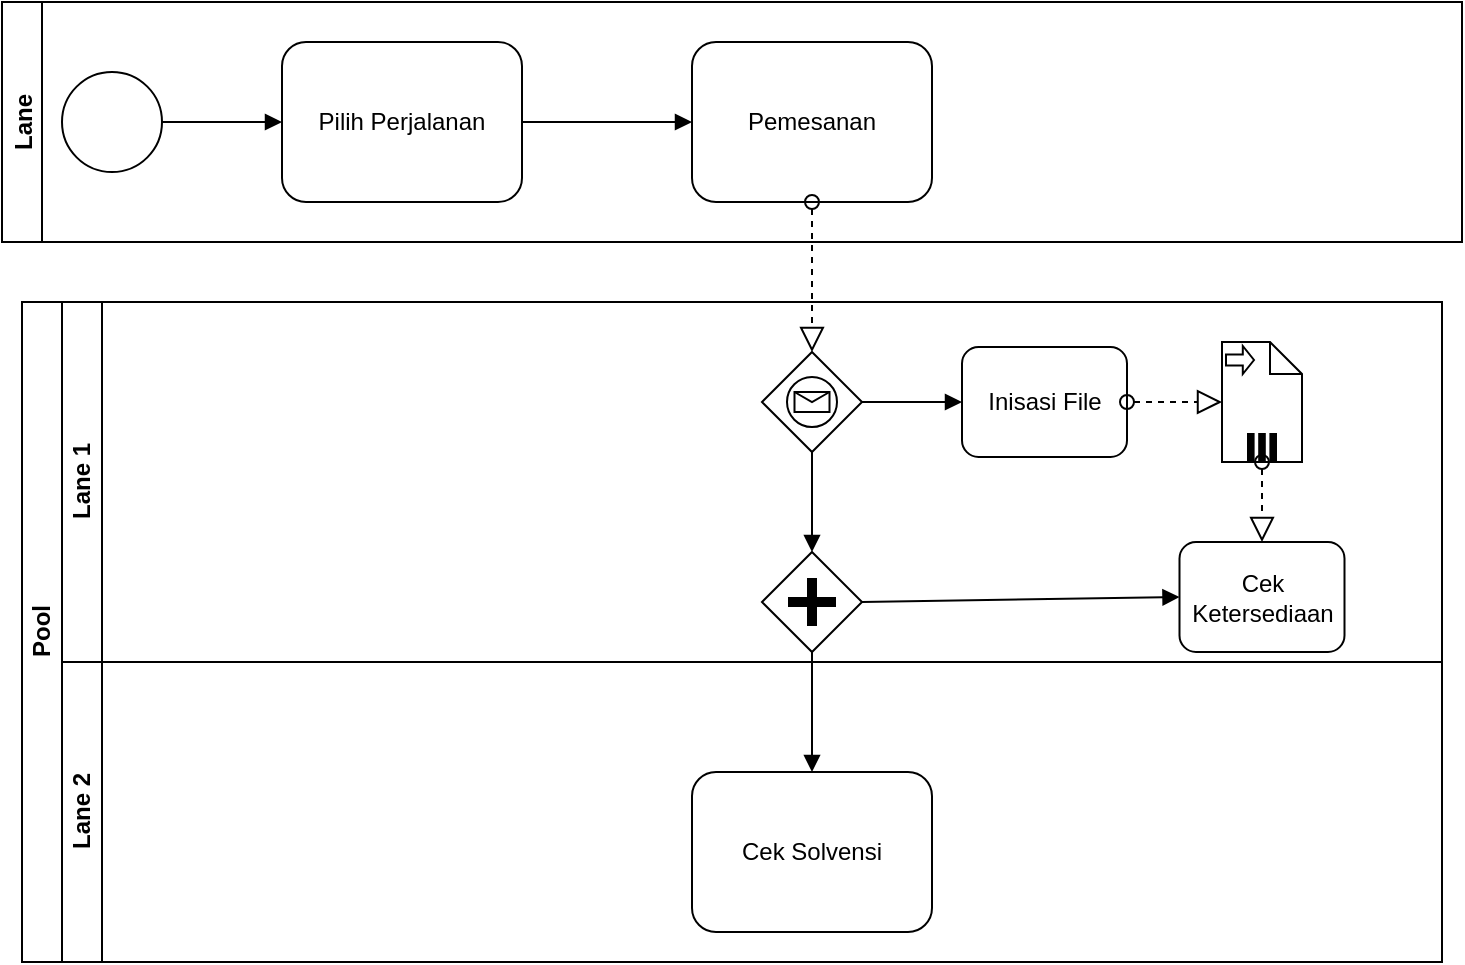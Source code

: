 <mxfile version="13.7.3" type="github">
  <diagram name="Page-1" id="2a216829-ef6e-dabb-86c1-c78162f3ba2b">
    <mxGraphModel dx="1038" dy="580" grid="1" gridSize="10" guides="1" tooltips="1" connect="1" arrows="1" fold="1" page="1" pageScale="1" pageWidth="1100" pageHeight="850" background="#ffffff" math="0" shadow="0">
      <root>
        <mxCell id="0" />
        <mxCell id="1" parent="0" />
        <mxCell id="cdl7iaLPo2ihgi0OGeSs-6" value="" style="shape=mxgraph.bpmn.shape;html=1;verticalLabelPosition=bottom;labelBackgroundColor=#ffffff;verticalAlign=top;align=center;perimeter=ellipsePerimeter;outlineConnect=0;outline=standard;symbol=general;" parent="1" vertex="1">
          <mxGeometry x="50" y="70" width="50" height="50" as="geometry" />
        </mxCell>
        <mxCell id="cdl7iaLPo2ihgi0OGeSs-7" value="" style="endArrow=block;endFill=1;endSize=6;html=1;exitX=1;exitY=0.5;exitDx=0;exitDy=0;" parent="1" source="cdl7iaLPo2ihgi0OGeSs-6" target="cdl7iaLPo2ihgi0OGeSs-8" edge="1">
          <mxGeometry width="100" relative="1" as="geometry">
            <mxPoint x="380" y="300" as="sourcePoint" />
            <mxPoint x="170" y="95" as="targetPoint" />
          </mxGeometry>
        </mxCell>
        <mxCell id="cdl7iaLPo2ihgi0OGeSs-8" value="Pilih Perjalanan" style="shape=ext;rounded=1;html=1;whiteSpace=wrap;" parent="1" vertex="1">
          <mxGeometry x="160" y="55" width="120" height="80" as="geometry" />
        </mxCell>
        <mxCell id="cdl7iaLPo2ihgi0OGeSs-9" value="" style="endArrow=block;endFill=1;endSize=6;html=1;exitX=1;exitY=0.5;exitDx=0;exitDy=0;" parent="1" source="cdl7iaLPo2ihgi0OGeSs-8" target="cdl7iaLPo2ihgi0OGeSs-10" edge="1">
          <mxGeometry width="100" relative="1" as="geometry">
            <mxPoint x="380" y="300" as="sourcePoint" />
            <mxPoint x="370" y="95" as="targetPoint" />
          </mxGeometry>
        </mxCell>
        <mxCell id="cdl7iaLPo2ihgi0OGeSs-10" value="Pemesanan" style="shape=ext;rounded=1;html=1;whiteSpace=wrap;" parent="1" vertex="1">
          <mxGeometry x="365" y="55" width="120" height="80" as="geometry" />
        </mxCell>
        <mxCell id="cdl7iaLPo2ihgi0OGeSs-12" value="" style="shape=mxgraph.bpmn.shape;html=1;verticalLabelPosition=bottom;labelBackgroundColor=#ffffff;verticalAlign=top;align=center;perimeter=rhombusPerimeter;background=gateway;outlineConnect=0;outline=standard;symbol=message;" parent="1" vertex="1">
          <mxGeometry x="400" y="210" width="50" height="50" as="geometry" />
        </mxCell>
        <mxCell id="cdl7iaLPo2ihgi0OGeSs-13" value="" style="startArrow=oval;startFill=0;startSize=7;endArrow=block;endFill=0;endSize=10;dashed=1;html=1;exitX=0.5;exitY=1;exitDx=0;exitDy=0;entryX=0.5;entryY=0;entryDx=0;entryDy=0;" parent="1" source="cdl7iaLPo2ihgi0OGeSs-10" target="cdl7iaLPo2ihgi0OGeSs-12" edge="1">
          <mxGeometry width="100" relative="1" as="geometry">
            <mxPoint x="380" y="300" as="sourcePoint" />
            <mxPoint x="480" y="300" as="targetPoint" />
          </mxGeometry>
        </mxCell>
        <mxCell id="cdl7iaLPo2ihgi0OGeSs-14" value="" style="endArrow=block;endFill=1;endSize=6;html=1;exitX=1;exitY=0.5;exitDx=0;exitDy=0;" parent="1" source="cdl7iaLPo2ihgi0OGeSs-12" edge="1">
          <mxGeometry width="100" relative="1" as="geometry">
            <mxPoint x="470" y="240" as="sourcePoint" />
            <mxPoint x="500" y="235" as="targetPoint" />
          </mxGeometry>
        </mxCell>
        <mxCell id="cdl7iaLPo2ihgi0OGeSs-15" value="Inisasi File" style="shape=ext;rounded=1;html=1;whiteSpace=wrap;" parent="1" vertex="1">
          <mxGeometry x="500" y="207.5" width="82.5" height="55" as="geometry" />
        </mxCell>
        <mxCell id="cdl7iaLPo2ihgi0OGeSs-17" value="" style="startArrow=oval;startFill=0;startSize=7;endArrow=block;endFill=0;endSize=10;dashed=1;html=1;exitX=1;exitY=0.5;exitDx=0;exitDy=0;" parent="1" source="cdl7iaLPo2ihgi0OGeSs-15" target="cdl7iaLPo2ihgi0OGeSs-18" edge="1">
          <mxGeometry width="100" relative="1" as="geometry">
            <mxPoint x="380" y="300" as="sourcePoint" />
            <mxPoint x="650" y="235" as="targetPoint" />
          </mxGeometry>
        </mxCell>
        <mxCell id="cdl7iaLPo2ihgi0OGeSs-18" value="" style="shape=note;whiteSpace=wrap;size=16;html=1;dropTarget=0;" parent="1" vertex="1">
          <mxGeometry x="630" y="205" width="40" height="60" as="geometry" />
        </mxCell>
        <mxCell id="cdl7iaLPo2ihgi0OGeSs-19" value="" style="html=1;shape=singleArrow;arrowWidth=0.4;arrowSize=0.4;outlineConnect=0;" parent="cdl7iaLPo2ihgi0OGeSs-18" vertex="1">
          <mxGeometry width="14" height="14" relative="1" as="geometry">
            <mxPoint x="2" y="2" as="offset" />
          </mxGeometry>
        </mxCell>
        <mxCell id="cdl7iaLPo2ihgi0OGeSs-20" value="" style="html=1;whiteSpace=wrap;shape=parallelMarker;outlineConnect=0;" parent="cdl7iaLPo2ihgi0OGeSs-18" vertex="1">
          <mxGeometry x="0.5" y="1" width="14" height="14" relative="1" as="geometry">
            <mxPoint x="-7" y="-14" as="offset" />
          </mxGeometry>
        </mxCell>
        <mxCell id="cdl7iaLPo2ihgi0OGeSs-21" value="" style="shape=mxgraph.bpmn.shape;html=1;verticalLabelPosition=bottom;labelBackgroundColor=#ffffff;verticalAlign=top;align=center;perimeter=rhombusPerimeter;background=gateway;outlineConnect=0;outline=none;symbol=parallelGw;" parent="1" vertex="1">
          <mxGeometry x="400" y="310" width="50" height="50" as="geometry" />
        </mxCell>
        <mxCell id="cdl7iaLPo2ihgi0OGeSs-22" value="" style="endArrow=block;endFill=1;endSize=6;html=1;exitX=0.5;exitY=1;exitDx=0;exitDy=0;entryX=0.5;entryY=0;entryDx=0;entryDy=0;" parent="1" source="cdl7iaLPo2ihgi0OGeSs-12" target="cdl7iaLPo2ihgi0OGeSs-21" edge="1">
          <mxGeometry width="100" relative="1" as="geometry">
            <mxPoint x="380" y="300" as="sourcePoint" />
            <mxPoint x="480" y="300" as="targetPoint" />
          </mxGeometry>
        </mxCell>
        <mxCell id="cdl7iaLPo2ihgi0OGeSs-23" value="" style="endArrow=block;endFill=1;endSize=6;html=1;exitX=1;exitY=0.5;exitDx=0;exitDy=0;entryX=0;entryY=0.5;entryDx=0;entryDy=0;" parent="1" source="cdl7iaLPo2ihgi0OGeSs-21" target="cdl7iaLPo2ihgi0OGeSs-24" edge="1">
          <mxGeometry width="100" relative="1" as="geometry">
            <mxPoint x="380" y="400" as="sourcePoint" />
            <mxPoint x="480" y="380" as="targetPoint" />
          </mxGeometry>
        </mxCell>
        <mxCell id="cdl7iaLPo2ihgi0OGeSs-25" value="" style="startArrow=oval;startFill=0;startSize=7;endArrow=block;endFill=0;endSize=10;dashed=1;html=1;exitX=0.5;exitY=1;exitDx=0;exitDy=0;entryX=0.5;entryY=0;entryDx=0;entryDy=0;exitPerimeter=0;" parent="1" source="cdl7iaLPo2ihgi0OGeSs-18" target="cdl7iaLPo2ihgi0OGeSs-24" edge="1">
          <mxGeometry width="100" relative="1" as="geometry">
            <mxPoint x="380" y="400" as="sourcePoint" />
            <mxPoint x="480" y="400" as="targetPoint" />
          </mxGeometry>
        </mxCell>
        <mxCell id="cdl7iaLPo2ihgi0OGeSs-28" value="" style="endArrow=block;endFill=1;endSize=6;html=1;exitX=0.5;exitY=1;exitDx=0;exitDy=0;entryX=0.5;entryY=0;entryDx=0;entryDy=0;" parent="1" source="cdl7iaLPo2ihgi0OGeSs-21" target="cdl7iaLPo2ihgi0OGeSs-27" edge="1">
          <mxGeometry width="100" relative="1" as="geometry">
            <mxPoint x="380" y="490" as="sourcePoint" />
            <mxPoint x="480" y="490" as="targetPoint" />
          </mxGeometry>
        </mxCell>
        <mxCell id="cdl7iaLPo2ihgi0OGeSs-33" value="Pool" style="swimlane;html=1;childLayout=stackLayout;resizeParent=1;resizeParentMax=0;horizontal=0;startSize=20;horizontalStack=0;" parent="1" vertex="1">
          <mxGeometry x="30" y="185" width="710" height="330" as="geometry" />
        </mxCell>
        <mxCell id="cdl7iaLPo2ihgi0OGeSs-34" value="Lane 1" style="swimlane;html=1;startSize=20;horizontal=0;" parent="cdl7iaLPo2ihgi0OGeSs-33" vertex="1">
          <mxGeometry x="20" width="690" height="180" as="geometry" />
        </mxCell>
        <mxCell id="cdl7iaLPo2ihgi0OGeSs-24" value="Cek Ketersediaan" style="shape=ext;rounded=1;html=1;whiteSpace=wrap;" parent="cdl7iaLPo2ihgi0OGeSs-34" vertex="1">
          <mxGeometry x="558.75" y="120" width="82.5" height="55" as="geometry" />
        </mxCell>
        <mxCell id="cdl7iaLPo2ihgi0OGeSs-35" value="Lane 2" style="swimlane;html=1;startSize=20;horizontal=0;" parent="cdl7iaLPo2ihgi0OGeSs-33" vertex="1">
          <mxGeometry x="20" y="180" width="690" height="150" as="geometry" />
        </mxCell>
        <mxCell id="cdl7iaLPo2ihgi0OGeSs-27" value="Cek Solvensi" style="shape=ext;rounded=1;html=1;whiteSpace=wrap;" parent="cdl7iaLPo2ihgi0OGeSs-35" vertex="1">
          <mxGeometry x="315" y="55" width="120" height="80" as="geometry" />
        </mxCell>
        <mxCell id="pvFC6_-XwpLg9ONSk4Xd-1" value="Lane" style="swimlane;startSize=20;horizontal=0;" vertex="1" parent="1">
          <mxGeometry x="20" y="35" width="730" height="120" as="geometry" />
        </mxCell>
      </root>
    </mxGraphModel>
  </diagram>
</mxfile>
